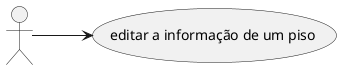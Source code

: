 @startuml
left to right direction
" " as nobody

nobody --> (editar a informação de um piso)

@enduml

